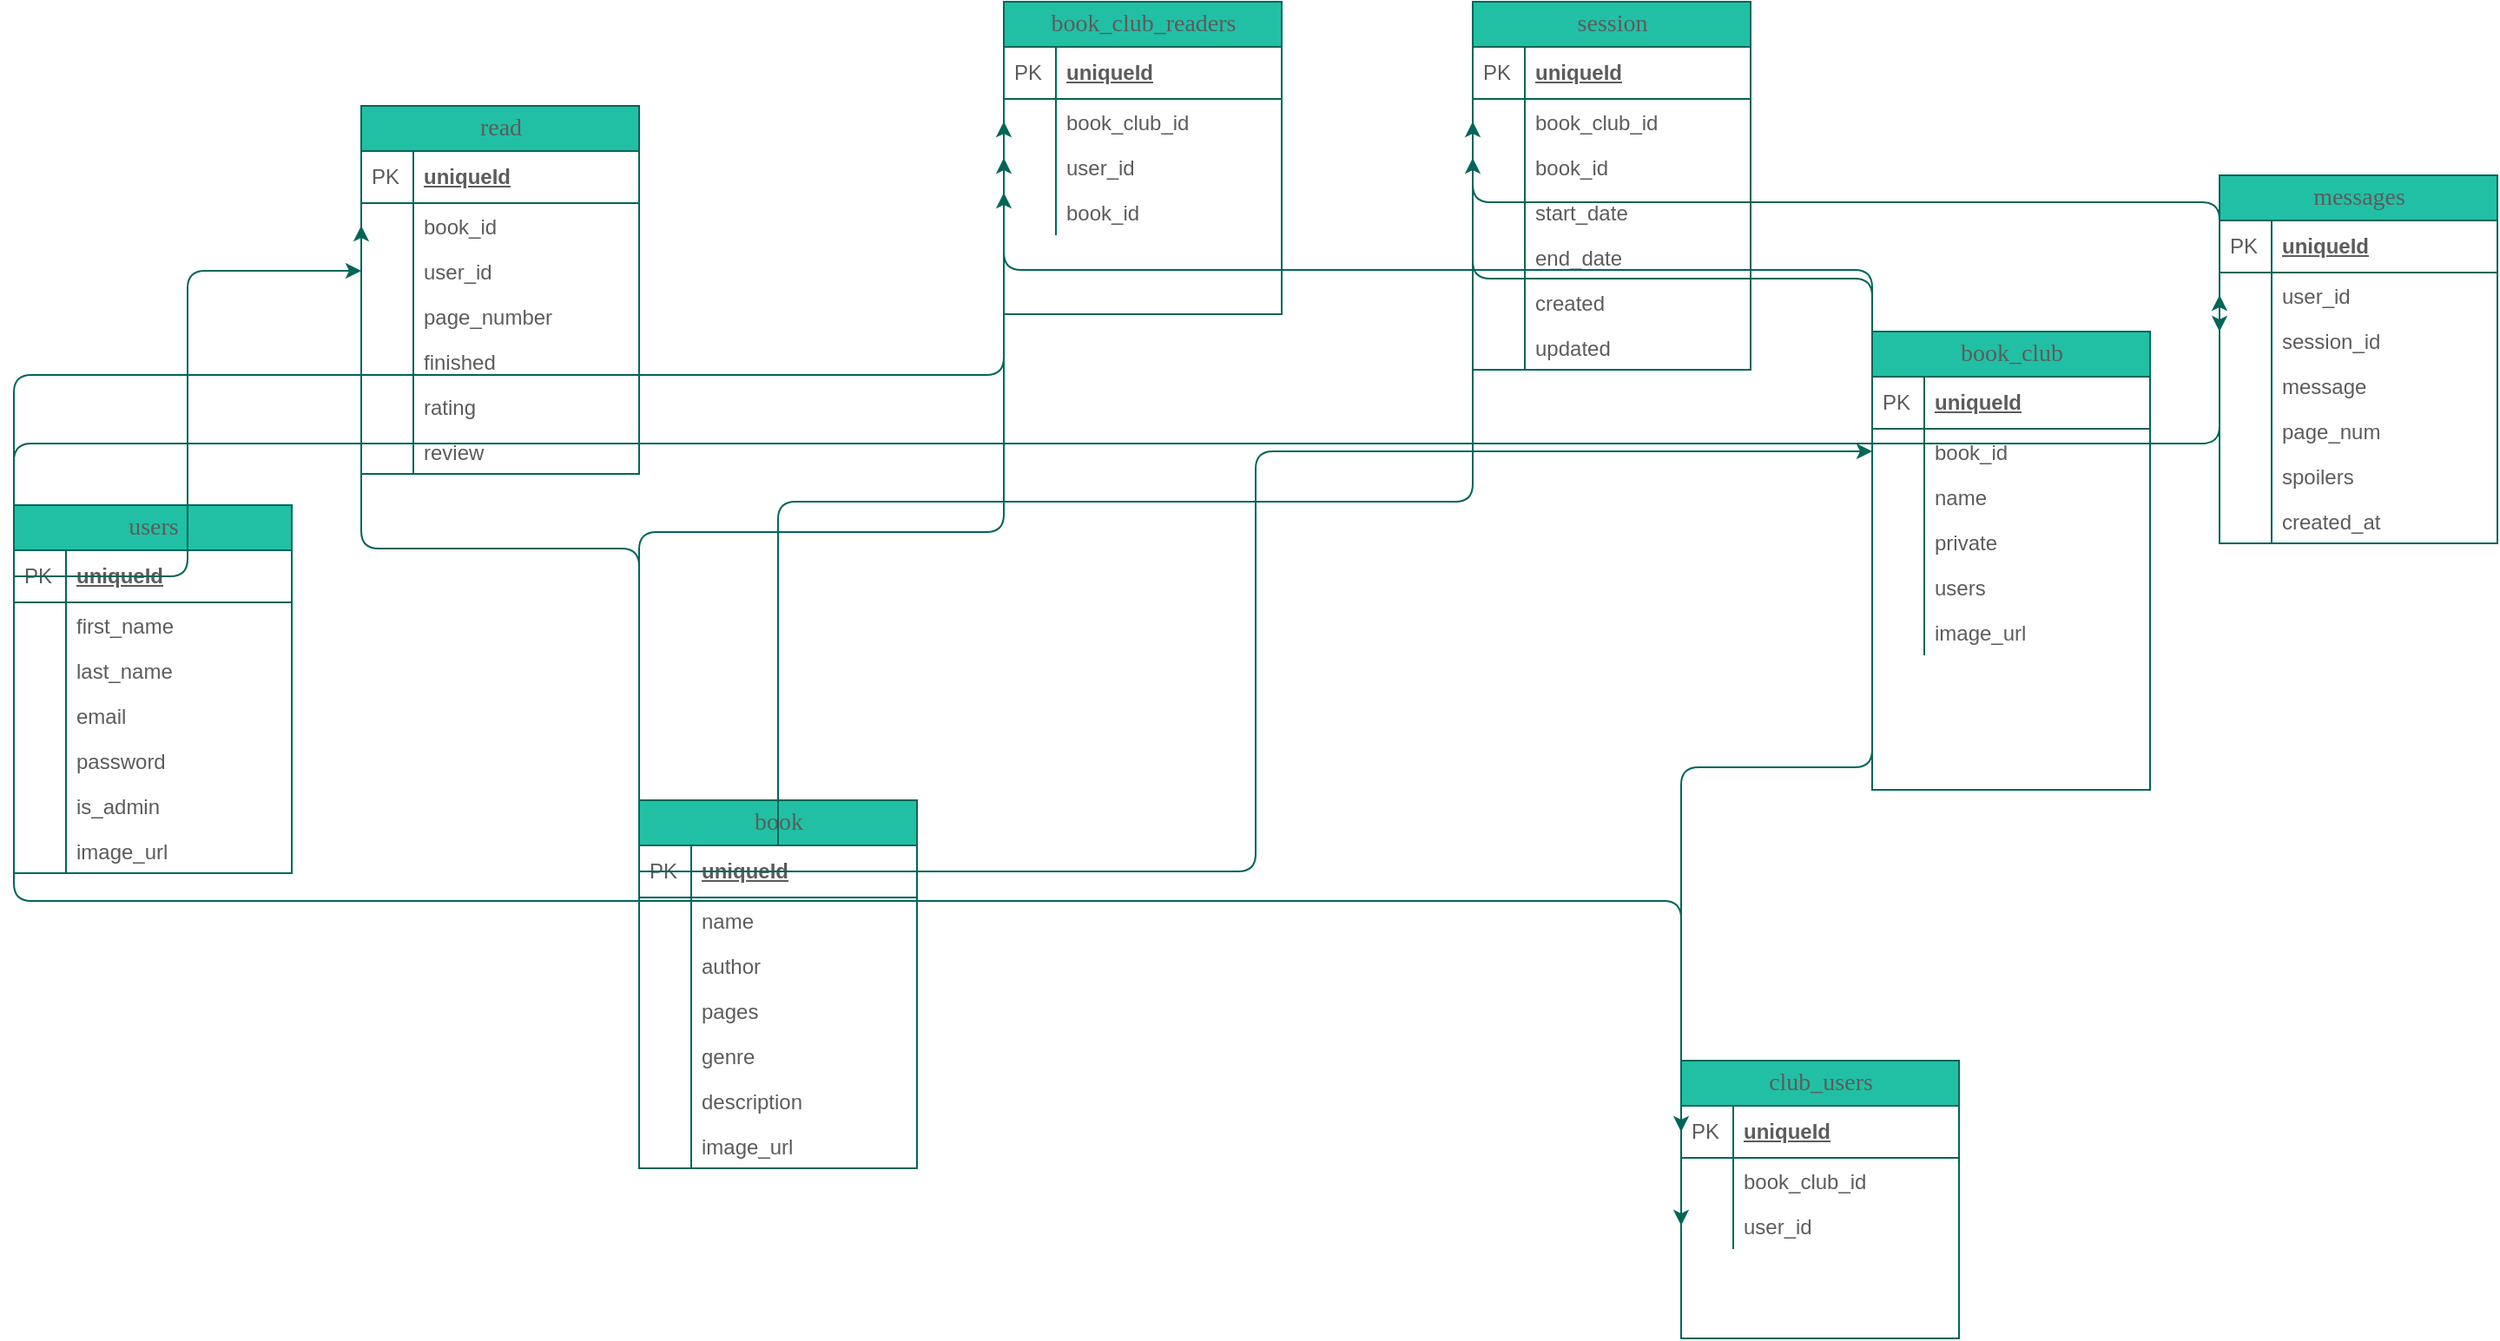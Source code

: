 <mxfile version="14.2.4" type="embed">
    <diagram name="Page-1" id="e56a1550-8fbb-45ad-956c-1786394a9013">
        <mxGraphModel dx="1148" dy="1982" grid="0" gridSize="10" guides="1" tooltips="1" connect="1" arrows="1" fold="1" page="0" pageScale="1" pageWidth="1100" pageHeight="850" math="0" shadow="0">
            <root>
                <mxCell id="0"/>
                <mxCell id="1" parent="0"/>
                <mxCell id="xDoJ1D5nfONANP4V4X9T-1" value="users" style="swimlane;html=1;fontStyle=0;childLayout=stackLayout;horizontal=1;startSize=26;fillColor=#21C0A5;horizontalStack=0;resizeParent=1;resizeLast=0;collapsible=1;marginBottom=0;swimlaneFillColor=#ffffff;align=center;rounded=0;shadow=0;comic=0;labelBackgroundColor=none;strokeWidth=1;fontFamily=Verdana;fontSize=14;strokeColor=#006658;fontColor=#5C5C5C;" parent="1" vertex="1">
                    <mxGeometry x="50" y="-550" width="160" height="212" as="geometry"/>
                </mxCell>
                <mxCell id="xDoJ1D5nfONANP4V4X9T-2" value="uniqueId" style="shape=partialRectangle;top=0;left=0;right=0;bottom=1;html=1;align=left;verticalAlign=middle;fillColor=none;spacingLeft=34;spacingRight=4;whiteSpace=wrap;overflow=hidden;rotatable=0;points=[[0,0.5],[1,0.5]];portConstraint=eastwest;dropTarget=0;fontStyle=5;strokeColor=#006658;fontColor=#5C5C5C;" parent="xDoJ1D5nfONANP4V4X9T-1" vertex="1">
                    <mxGeometry y="26" width="160" height="30" as="geometry"/>
                </mxCell>
                <mxCell id="xDoJ1D5nfONANP4V4X9T-3" value="PK" style="shape=partialRectangle;top=0;left=0;bottom=0;html=1;fillColor=none;align=left;verticalAlign=middle;spacingLeft=4;spacingRight=4;whiteSpace=wrap;overflow=hidden;rotatable=0;points=[];portConstraint=eastwest;part=1;strokeColor=#006658;fontColor=#5C5C5C;" parent="xDoJ1D5nfONANP4V4X9T-2" vertex="1" connectable="0">
                    <mxGeometry width="30" height="30" as="geometry"/>
                </mxCell>
                <mxCell id="xDoJ1D5nfONANP4V4X9T-4" value="&lt;div&gt;first_name&lt;/div&gt;&lt;div&gt;&lt;br&gt;&lt;/div&gt;" style="shape=partialRectangle;top=0;left=0;right=0;bottom=0;html=1;align=left;verticalAlign=top;fillColor=none;spacingLeft=34;spacingRight=4;whiteSpace=wrap;overflow=hidden;rotatable=0;points=[[0,0.5],[1,0.5]];portConstraint=eastwest;dropTarget=0;strokeColor=#006658;fontColor=#5C5C5C;" parent="xDoJ1D5nfONANP4V4X9T-1" vertex="1">
                    <mxGeometry y="56" width="160" height="26" as="geometry"/>
                </mxCell>
                <mxCell id="xDoJ1D5nfONANP4V4X9T-5" value="" style="shape=partialRectangle;top=0;left=0;bottom=0;html=1;fillColor=none;align=left;verticalAlign=top;spacingLeft=4;spacingRight=4;whiteSpace=wrap;overflow=hidden;rotatable=0;points=[];portConstraint=eastwest;part=1;strokeColor=#006658;fontColor=#5C5C5C;" parent="xDoJ1D5nfONANP4V4X9T-4" vertex="1" connectable="0">
                    <mxGeometry width="30" height="26" as="geometry"/>
                </mxCell>
                <mxCell id="xDoJ1D5nfONANP4V4X9T-6" value="&lt;div&gt;last_name&lt;/div&gt;" style="shape=partialRectangle;top=0;left=0;right=0;bottom=0;html=1;align=left;verticalAlign=top;fillColor=none;spacingLeft=34;spacingRight=4;whiteSpace=wrap;overflow=hidden;rotatable=0;points=[[0,0.5],[1,0.5]];portConstraint=eastwest;dropTarget=0;strokeColor=#006658;fontColor=#5C5C5C;" parent="xDoJ1D5nfONANP4V4X9T-1" vertex="1">
                    <mxGeometry y="82" width="160" height="26" as="geometry"/>
                </mxCell>
                <mxCell id="xDoJ1D5nfONANP4V4X9T-7" value="" style="shape=partialRectangle;top=0;left=0;bottom=0;html=1;fillColor=none;align=left;verticalAlign=top;spacingLeft=4;spacingRight=4;whiteSpace=wrap;overflow=hidden;rotatable=0;points=[];portConstraint=eastwest;part=1;strokeColor=#006658;fontColor=#5C5C5C;" parent="xDoJ1D5nfONANP4V4X9T-6" vertex="1" connectable="0">
                    <mxGeometry width="30" height="26" as="geometry"/>
                </mxCell>
                <mxCell id="xDoJ1D5nfONANP4V4X9T-12" value="email" style="shape=partialRectangle;top=0;left=0;right=0;bottom=0;html=1;align=left;verticalAlign=top;fillColor=none;spacingLeft=34;spacingRight=4;whiteSpace=wrap;overflow=hidden;rotatable=0;points=[[0,0.5],[1,0.5]];portConstraint=eastwest;dropTarget=0;strokeColor=#006658;fontColor=#5C5C5C;" parent="xDoJ1D5nfONANP4V4X9T-1" vertex="1">
                    <mxGeometry y="108" width="160" height="26" as="geometry"/>
                </mxCell>
                <mxCell id="xDoJ1D5nfONANP4V4X9T-13" value="" style="shape=partialRectangle;top=0;left=0;bottom=0;html=1;fillColor=none;align=left;verticalAlign=top;spacingLeft=4;spacingRight=4;whiteSpace=wrap;overflow=hidden;rotatable=0;points=[];portConstraint=eastwest;part=1;strokeColor=#006658;fontColor=#5C5C5C;" parent="xDoJ1D5nfONANP4V4X9T-12" vertex="1" connectable="0">
                    <mxGeometry width="30" height="26" as="geometry"/>
                </mxCell>
                <mxCell id="xDoJ1D5nfONANP4V4X9T-8" value="password" style="shape=partialRectangle;top=0;left=0;right=0;bottom=0;html=1;align=left;verticalAlign=top;fillColor=none;spacingLeft=34;spacingRight=4;whiteSpace=wrap;overflow=hidden;rotatable=0;points=[[0,0.5],[1,0.5]];portConstraint=eastwest;dropTarget=0;strokeColor=#006658;fontColor=#5C5C5C;" parent="xDoJ1D5nfONANP4V4X9T-1" vertex="1">
                    <mxGeometry y="134" width="160" height="26" as="geometry"/>
                </mxCell>
                <mxCell id="xDoJ1D5nfONANP4V4X9T-9" value="" style="shape=partialRectangle;top=0;left=0;bottom=0;html=1;fillColor=none;align=left;verticalAlign=top;spacingLeft=4;spacingRight=4;whiteSpace=wrap;overflow=hidden;rotatable=0;points=[];portConstraint=eastwest;part=1;strokeColor=#006658;fontColor=#5C5C5C;" parent="xDoJ1D5nfONANP4V4X9T-8" vertex="1" connectable="0">
                    <mxGeometry width="30" height="26" as="geometry"/>
                </mxCell>
                <mxCell id="W7rgoxHHHJuveklzbQjT-36" value="&lt;div&gt;is_admin&lt;/div&gt;" style="shape=partialRectangle;top=0;left=0;right=0;bottom=0;html=1;align=left;verticalAlign=top;fillColor=none;spacingLeft=34;spacingRight=4;whiteSpace=wrap;overflow=hidden;rotatable=0;points=[[0,0.5],[1,0.5]];portConstraint=eastwest;dropTarget=0;strokeColor=#006658;fontColor=#5C5C5C;" parent="xDoJ1D5nfONANP4V4X9T-1" vertex="1">
                    <mxGeometry y="160" width="160" height="26" as="geometry"/>
                </mxCell>
                <mxCell id="W7rgoxHHHJuveklzbQjT-37" value="" style="shape=partialRectangle;top=0;left=0;bottom=0;html=1;fillColor=none;align=left;verticalAlign=top;spacingLeft=4;spacingRight=4;whiteSpace=wrap;overflow=hidden;rotatable=0;points=[];portConstraint=eastwest;part=1;strokeColor=#006658;fontColor=#5C5C5C;" parent="W7rgoxHHHJuveklzbQjT-36" connectable="0" vertex="1">
                    <mxGeometry width="30" height="26" as="geometry"/>
                </mxCell>
                <mxCell id="4sJH0-fEYmUfjwTLmknK-36" value="image_url" style="shape=partialRectangle;top=0;left=0;right=0;bottom=0;html=1;align=left;verticalAlign=top;fillColor=none;spacingLeft=34;spacingRight=4;whiteSpace=wrap;overflow=hidden;rotatable=0;points=[[0,0.5],[1,0.5]];portConstraint=eastwest;dropTarget=0;strokeColor=#006658;fontColor=#5C5C5C;" parent="xDoJ1D5nfONANP4V4X9T-1" vertex="1">
                    <mxGeometry y="186" width="160" height="26" as="geometry"/>
                </mxCell>
                <mxCell id="4sJH0-fEYmUfjwTLmknK-37" value="" style="shape=partialRectangle;top=0;left=0;bottom=0;html=1;fillColor=none;align=left;verticalAlign=top;spacingLeft=4;spacingRight=4;whiteSpace=wrap;overflow=hidden;rotatable=0;points=[];portConstraint=eastwest;part=1;strokeColor=#006658;fontColor=#5C5C5C;" parent="4sJH0-fEYmUfjwTLmknK-36" connectable="0" vertex="1">
                    <mxGeometry width="30" height="26" as="geometry"/>
                </mxCell>
                <mxCell id="v3wnso0GARJWc8t1n70T-2" value="book" style="swimlane;html=1;fontStyle=0;childLayout=stackLayout;horizontal=1;startSize=26;fillColor=#21C0A5;horizontalStack=0;resizeParent=1;resizeLast=0;collapsible=1;marginBottom=0;swimlaneFillColor=#ffffff;align=center;rounded=0;shadow=0;comic=0;labelBackgroundColor=none;strokeWidth=1;fontFamily=Verdana;fontSize=14;strokeColor=#006658;fontColor=#5C5C5C;" parent="1" vertex="1">
                    <mxGeometry x="410" y="-380" width="160" height="212" as="geometry"/>
                </mxCell>
                <mxCell id="v3wnso0GARJWc8t1n70T-3" value="uniqueId" style="shape=partialRectangle;top=0;left=0;right=0;bottom=1;html=1;align=left;verticalAlign=middle;fillColor=none;spacingLeft=34;spacingRight=4;whiteSpace=wrap;overflow=hidden;rotatable=0;points=[[0,0.5],[1,0.5]];portConstraint=eastwest;dropTarget=0;fontStyle=5;strokeColor=#006658;fontColor=#5C5C5C;" parent="v3wnso0GARJWc8t1n70T-2" vertex="1">
                    <mxGeometry y="26" width="160" height="30" as="geometry"/>
                </mxCell>
                <mxCell id="v3wnso0GARJWc8t1n70T-4" value="PK" style="shape=partialRectangle;top=0;left=0;bottom=0;html=1;fillColor=none;align=left;verticalAlign=middle;spacingLeft=4;spacingRight=4;whiteSpace=wrap;overflow=hidden;rotatable=0;points=[];portConstraint=eastwest;part=1;strokeColor=#006658;fontColor=#5C5C5C;" parent="v3wnso0GARJWc8t1n70T-3" vertex="1" connectable="0">
                    <mxGeometry width="30" height="30" as="geometry"/>
                </mxCell>
                <mxCell id="v3wnso0GARJWc8t1n70T-5" value="name" style="shape=partialRectangle;top=0;left=0;right=0;bottom=0;html=1;align=left;verticalAlign=top;fillColor=none;spacingLeft=34;spacingRight=4;whiteSpace=wrap;overflow=hidden;rotatable=0;points=[[0,0.5],[1,0.5]];portConstraint=eastwest;dropTarget=0;strokeColor=#006658;fontColor=#5C5C5C;" parent="v3wnso0GARJWc8t1n70T-2" vertex="1">
                    <mxGeometry y="56" width="160" height="26" as="geometry"/>
                </mxCell>
                <mxCell id="v3wnso0GARJWc8t1n70T-6" value="" style="shape=partialRectangle;top=0;left=0;bottom=0;html=1;fillColor=none;align=left;verticalAlign=top;spacingLeft=4;spacingRight=4;whiteSpace=wrap;overflow=hidden;rotatable=0;points=[];portConstraint=eastwest;part=1;strokeColor=#006658;fontColor=#5C5C5C;" parent="v3wnso0GARJWc8t1n70T-5" vertex="1" connectable="0">
                    <mxGeometry width="30" height="26" as="geometry"/>
                </mxCell>
                <mxCell id="v3wnso0GARJWc8t1n70T-7" value="author" style="shape=partialRectangle;top=0;left=0;right=0;bottom=0;html=1;align=left;verticalAlign=top;fillColor=none;spacingLeft=34;spacingRight=4;whiteSpace=wrap;overflow=hidden;rotatable=0;points=[[0,0.5],[1,0.5]];portConstraint=eastwest;dropTarget=0;strokeColor=#006658;fontColor=#5C5C5C;" parent="v3wnso0GARJWc8t1n70T-2" vertex="1">
                    <mxGeometry y="82" width="160" height="26" as="geometry"/>
                </mxCell>
                <mxCell id="v3wnso0GARJWc8t1n70T-8" value="" style="shape=partialRectangle;top=0;left=0;bottom=0;html=1;fillColor=none;align=left;verticalAlign=top;spacingLeft=4;spacingRight=4;whiteSpace=wrap;overflow=hidden;rotatable=0;points=[];portConstraint=eastwest;part=1;strokeColor=#006658;fontColor=#5C5C5C;" parent="v3wnso0GARJWc8t1n70T-7" vertex="1" connectable="0">
                    <mxGeometry width="30" height="26" as="geometry"/>
                </mxCell>
                <mxCell id="v3wnso0GARJWc8t1n70T-9" value="pages" style="shape=partialRectangle;top=0;left=0;right=0;bottom=0;html=1;align=left;verticalAlign=top;fillColor=none;spacingLeft=34;spacingRight=4;whiteSpace=wrap;overflow=hidden;rotatable=0;points=[[0,0.5],[1,0.5]];portConstraint=eastwest;dropTarget=0;strokeColor=#006658;fontColor=#5C5C5C;" parent="v3wnso0GARJWc8t1n70T-2" vertex="1">
                    <mxGeometry y="108" width="160" height="26" as="geometry"/>
                </mxCell>
                <mxCell id="v3wnso0GARJWc8t1n70T-10" value="" style="shape=partialRectangle;top=0;left=0;bottom=0;html=1;fillColor=none;align=left;verticalAlign=top;spacingLeft=4;spacingRight=4;whiteSpace=wrap;overflow=hidden;rotatable=0;points=[];portConstraint=eastwest;part=1;strokeColor=#006658;fontColor=#5C5C5C;" parent="v3wnso0GARJWc8t1n70T-9" vertex="1" connectable="0">
                    <mxGeometry width="30" height="26" as="geometry"/>
                </mxCell>
                <mxCell id="v3wnso0GARJWc8t1n70T-11" value="genre" style="shape=partialRectangle;top=0;left=0;right=0;bottom=0;html=1;align=left;verticalAlign=top;fillColor=none;spacingLeft=34;spacingRight=4;whiteSpace=wrap;overflow=hidden;rotatable=0;points=[[0,0.5],[1,0.5]];portConstraint=eastwest;dropTarget=0;strokeColor=#006658;fontColor=#5C5C5C;" parent="v3wnso0GARJWc8t1n70T-2" vertex="1">
                    <mxGeometry y="134" width="160" height="26" as="geometry"/>
                </mxCell>
                <mxCell id="v3wnso0GARJWc8t1n70T-12" value="" style="shape=partialRectangle;top=0;left=0;bottom=0;html=1;fillColor=none;align=left;verticalAlign=top;spacingLeft=4;spacingRight=4;whiteSpace=wrap;overflow=hidden;rotatable=0;points=[];portConstraint=eastwest;part=1;strokeColor=#006658;fontColor=#5C5C5C;" parent="v3wnso0GARJWc8t1n70T-11" vertex="1" connectable="0">
                    <mxGeometry width="30" height="26" as="geometry"/>
                </mxCell>
                <mxCell id="qH7fTuSjP4ot6QzczBTP-19" value="description" style="shape=partialRectangle;top=0;left=0;right=0;bottom=0;html=1;align=left;verticalAlign=top;fillColor=none;spacingLeft=34;spacingRight=4;whiteSpace=wrap;overflow=hidden;rotatable=0;points=[[0,0.5],[1,0.5]];portConstraint=eastwest;dropTarget=0;strokeColor=#006658;fontColor=#5C5C5C;" parent="v3wnso0GARJWc8t1n70T-2" vertex="1">
                    <mxGeometry y="160" width="160" height="26" as="geometry"/>
                </mxCell>
                <mxCell id="qH7fTuSjP4ot6QzczBTP-20" value="" style="shape=partialRectangle;top=0;left=0;bottom=0;html=1;fillColor=none;align=left;verticalAlign=top;spacingLeft=4;spacingRight=4;whiteSpace=wrap;overflow=hidden;rotatable=0;points=[];portConstraint=eastwest;part=1;strokeColor=#006658;fontColor=#5C5C5C;" parent="qH7fTuSjP4ot6QzczBTP-19" vertex="1" connectable="0">
                    <mxGeometry width="30" height="26" as="geometry"/>
                </mxCell>
                <mxCell id="4sJH0-fEYmUfjwTLmknK-32" value="image_url" style="shape=partialRectangle;top=0;left=0;right=0;bottom=0;html=1;align=left;verticalAlign=top;fillColor=none;spacingLeft=34;spacingRight=4;whiteSpace=wrap;overflow=hidden;rotatable=0;points=[[0,0.5],[1,0.5]];portConstraint=eastwest;dropTarget=0;strokeColor=#006658;fontColor=#5C5C5C;" parent="v3wnso0GARJWc8t1n70T-2" vertex="1">
                    <mxGeometry y="186" width="160" height="26" as="geometry"/>
                </mxCell>
                <mxCell id="4sJH0-fEYmUfjwTLmknK-33" value="" style="shape=partialRectangle;top=0;left=0;bottom=0;html=1;fillColor=none;align=left;verticalAlign=top;spacingLeft=4;spacingRight=4;whiteSpace=wrap;overflow=hidden;rotatable=0;points=[];portConstraint=eastwest;part=1;strokeColor=#006658;fontColor=#5C5C5C;" parent="4sJH0-fEYmUfjwTLmknK-32" vertex="1" connectable="0">
                    <mxGeometry width="30" height="26" as="geometry"/>
                </mxCell>
                <mxCell id="v3wnso0GARJWc8t1n70T-15" value="book_club" style="swimlane;html=1;fontStyle=0;childLayout=stackLayout;horizontal=1;startSize=26;fillColor=#21C0A5;horizontalStack=0;resizeParent=1;resizeLast=0;collapsible=1;marginBottom=0;swimlaneFillColor=#ffffff;align=center;rounded=0;shadow=0;comic=0;labelBackgroundColor=none;strokeWidth=1;fontFamily=Verdana;fontSize=14;strokeColor=#006658;fontColor=#5C5C5C;" parent="1" vertex="1">
                    <mxGeometry x="1120" y="-650" width="160" height="264" as="geometry"/>
                </mxCell>
                <mxCell id="v3wnso0GARJWc8t1n70T-16" value="uniqueId" style="shape=partialRectangle;top=0;left=0;right=0;bottom=1;html=1;align=left;verticalAlign=middle;fillColor=none;spacingLeft=34;spacingRight=4;whiteSpace=wrap;overflow=hidden;rotatable=0;points=[[0,0.5],[1,0.5]];portConstraint=eastwest;dropTarget=0;fontStyle=5;strokeColor=#006658;fontColor=#5C5C5C;" parent="v3wnso0GARJWc8t1n70T-15" vertex="1">
                    <mxGeometry y="26" width="160" height="30" as="geometry"/>
                </mxCell>
                <mxCell id="v3wnso0GARJWc8t1n70T-17" value="PK" style="shape=partialRectangle;top=0;left=0;bottom=0;html=1;fillColor=none;align=left;verticalAlign=middle;spacingLeft=4;spacingRight=4;whiteSpace=wrap;overflow=hidden;rotatable=0;points=[];portConstraint=eastwest;part=1;strokeColor=#006658;fontColor=#5C5C5C;" parent="v3wnso0GARJWc8t1n70T-16" vertex="1" connectable="0">
                    <mxGeometry width="30" height="30" as="geometry"/>
                </mxCell>
                <mxCell id="v3wnso0GARJWc8t1n70T-18" value="book_id" style="shape=partialRectangle;top=0;left=0;right=0;bottom=0;html=1;align=left;verticalAlign=top;fillColor=none;spacingLeft=34;spacingRight=4;whiteSpace=wrap;overflow=hidden;rotatable=0;points=[[0,0.5],[1,0.5]];portConstraint=eastwest;dropTarget=0;strokeColor=#006658;fontColor=#5C5C5C;" parent="v3wnso0GARJWc8t1n70T-15" vertex="1">
                    <mxGeometry y="56" width="160" height="26" as="geometry"/>
                </mxCell>
                <mxCell id="v3wnso0GARJWc8t1n70T-19" value="" style="shape=partialRectangle;top=0;left=0;bottom=0;html=1;fillColor=none;align=left;verticalAlign=top;spacingLeft=4;spacingRight=4;whiteSpace=wrap;overflow=hidden;rotatable=0;points=[];portConstraint=eastwest;part=1;strokeColor=#006658;fontColor=#5C5C5C;" parent="v3wnso0GARJWc8t1n70T-18" vertex="1" connectable="0">
                    <mxGeometry width="30" height="26" as="geometry"/>
                </mxCell>
                <mxCell id="v3wnso0GARJWc8t1n70T-20" value="&lt;div&gt;name&lt;/div&gt;" style="shape=partialRectangle;top=0;left=0;right=0;bottom=0;html=1;align=left;verticalAlign=top;fillColor=none;spacingLeft=34;spacingRight=4;whiteSpace=wrap;overflow=hidden;rotatable=0;points=[[0,0.5],[1,0.5]];portConstraint=eastwest;dropTarget=0;strokeColor=#006658;fontColor=#5C5C5C;" parent="v3wnso0GARJWc8t1n70T-15" vertex="1">
                    <mxGeometry y="82" width="160" height="26" as="geometry"/>
                </mxCell>
                <mxCell id="v3wnso0GARJWc8t1n70T-21" value="" style="shape=partialRectangle;top=0;left=0;bottom=0;html=1;fillColor=none;align=left;verticalAlign=top;spacingLeft=4;spacingRight=4;whiteSpace=wrap;overflow=hidden;rotatable=0;points=[];portConstraint=eastwest;part=1;strokeColor=#006658;fontColor=#5C5C5C;" parent="v3wnso0GARJWc8t1n70T-20" vertex="1" connectable="0">
                    <mxGeometry width="30" height="26" as="geometry"/>
                </mxCell>
                <mxCell id="qH7fTuSjP4ot6QzczBTP-1" value="private" style="shape=partialRectangle;top=0;left=0;right=0;bottom=0;html=1;align=left;verticalAlign=top;fillColor=none;spacingLeft=34;spacingRight=4;whiteSpace=wrap;overflow=hidden;rotatable=0;points=[[0,0.5],[1,0.5]];portConstraint=eastwest;dropTarget=0;strokeColor=#006658;fontColor=#5C5C5C;" parent="v3wnso0GARJWc8t1n70T-15" vertex="1">
                    <mxGeometry y="108" width="160" height="26" as="geometry"/>
                </mxCell>
                <mxCell id="qH7fTuSjP4ot6QzczBTP-2" value="" style="shape=partialRectangle;top=0;left=0;bottom=0;html=1;fillColor=none;align=left;verticalAlign=top;spacingLeft=4;spacingRight=4;whiteSpace=wrap;overflow=hidden;rotatable=0;points=[];portConstraint=eastwest;part=1;strokeColor=#006658;fontColor=#5C5C5C;" parent="qH7fTuSjP4ot6QzczBTP-1" vertex="1" connectable="0">
                    <mxGeometry width="30" height="26" as="geometry"/>
                </mxCell>
                <mxCell id="qH7fTuSjP4ot6QzczBTP-3" value="users" style="shape=partialRectangle;top=0;left=0;right=0;bottom=0;html=1;align=left;verticalAlign=top;fillColor=none;spacingLeft=34;spacingRight=4;whiteSpace=wrap;overflow=hidden;rotatable=0;points=[[0,0.5],[1,0.5]];portConstraint=eastwest;dropTarget=0;strokeColor=#006658;fontColor=#5C5C5C;" parent="v3wnso0GARJWc8t1n70T-15" vertex="1">
                    <mxGeometry y="134" width="160" height="26" as="geometry"/>
                </mxCell>
                <mxCell id="qH7fTuSjP4ot6QzczBTP-4" value="" style="shape=partialRectangle;top=0;left=0;bottom=0;html=1;fillColor=none;align=left;verticalAlign=top;spacingLeft=4;spacingRight=4;whiteSpace=wrap;overflow=hidden;rotatable=0;points=[];portConstraint=eastwest;part=1;strokeColor=#006658;fontColor=#5C5C5C;" parent="qH7fTuSjP4ot6QzczBTP-3" vertex="1" connectable="0">
                    <mxGeometry width="30" height="26" as="geometry"/>
                </mxCell>
                <mxCell id="4sJH0-fEYmUfjwTLmknK-34" value="image_url" style="shape=partialRectangle;top=0;left=0;right=0;bottom=0;html=1;align=left;verticalAlign=top;fillColor=none;spacingLeft=34;spacingRight=4;whiteSpace=wrap;overflow=hidden;rotatable=0;points=[[0,0.5],[1,0.5]];portConstraint=eastwest;dropTarget=0;strokeColor=#006658;fontColor=#5C5C5C;" parent="v3wnso0GARJWc8t1n70T-15" vertex="1">
                    <mxGeometry y="160" width="160" height="26" as="geometry"/>
                </mxCell>
                <mxCell id="4sJH0-fEYmUfjwTLmknK-35" value="" style="shape=partialRectangle;top=0;left=0;bottom=0;html=1;fillColor=none;align=left;verticalAlign=top;spacingLeft=4;spacingRight=4;whiteSpace=wrap;overflow=hidden;rotatable=0;points=[];portConstraint=eastwest;part=1;strokeColor=#006658;fontColor=#5C5C5C;" parent="4sJH0-fEYmUfjwTLmknK-34" vertex="1" connectable="0">
                    <mxGeometry width="30" height="26" as="geometry"/>
                </mxCell>
                <mxCell id="v3wnso0GARJWc8t1n70T-30" value="" style="edgeStyle=elbowEdgeStyle;elbow=horizontal;endArrow=classic;html=1;exitX=0;exitY=0.5;exitDx=0;exitDy=0;entryX=0;entryY=0.5;entryDx=0;entryDy=0;strokeColor=#006658;fontColor=#5C5C5C;" parent="1" source="v3wnso0GARJWc8t1n70T-3" target="v3wnso0GARJWc8t1n70T-18" edge="1">
                    <mxGeometry width="50" height="50" relative="1" as="geometry">
                        <mxPoint x="500" y="-170" as="sourcePoint"/>
                        <mxPoint x="550" y="-220" as="targetPoint"/>
                    </mxGeometry>
                </mxCell>
                <mxCell id="v3wnso0GARJWc8t1n70T-33" value="read" style="swimlane;html=1;fontStyle=0;childLayout=stackLayout;horizontal=1;startSize=26;fillColor=#21C0A5;horizontalStack=0;resizeParent=1;resizeLast=0;collapsible=1;marginBottom=0;swimlaneFillColor=#ffffff;align=center;rounded=0;shadow=0;comic=0;labelBackgroundColor=none;strokeWidth=1;fontFamily=Verdana;fontSize=14;strokeColor=#006658;fontColor=#5C5C5C;" parent="1" vertex="1">
                    <mxGeometry x="250" y="-780" width="160" height="212" as="geometry"/>
                </mxCell>
                <mxCell id="v3wnso0GARJWc8t1n70T-34" value="uniqueId" style="shape=partialRectangle;top=0;left=0;right=0;bottom=1;html=1;align=left;verticalAlign=middle;fillColor=none;spacingLeft=34;spacingRight=4;whiteSpace=wrap;overflow=hidden;rotatable=0;points=[[0,0.5],[1,0.5]];portConstraint=eastwest;dropTarget=0;fontStyle=5;strokeColor=#006658;fontColor=#5C5C5C;" parent="v3wnso0GARJWc8t1n70T-33" vertex="1">
                    <mxGeometry y="26" width="160" height="30" as="geometry"/>
                </mxCell>
                <mxCell id="v3wnso0GARJWc8t1n70T-35" value="PK" style="shape=partialRectangle;top=0;left=0;bottom=0;html=1;fillColor=none;align=left;verticalAlign=middle;spacingLeft=4;spacingRight=4;whiteSpace=wrap;overflow=hidden;rotatable=0;points=[];portConstraint=eastwest;part=1;strokeColor=#006658;fontColor=#5C5C5C;" parent="v3wnso0GARJWc8t1n70T-34" vertex="1" connectable="0">
                    <mxGeometry width="30" height="30" as="geometry"/>
                </mxCell>
                <mxCell id="v3wnso0GARJWc8t1n70T-36" value="book_id" style="shape=partialRectangle;top=0;left=0;right=0;bottom=0;html=1;align=left;verticalAlign=top;fillColor=none;spacingLeft=34;spacingRight=4;whiteSpace=wrap;overflow=hidden;rotatable=0;points=[[0,0.5],[1,0.5]];portConstraint=eastwest;dropTarget=0;strokeColor=#006658;fontColor=#5C5C5C;" parent="v3wnso0GARJWc8t1n70T-33" vertex="1">
                    <mxGeometry y="56" width="160" height="26" as="geometry"/>
                </mxCell>
                <mxCell id="v3wnso0GARJWc8t1n70T-37" value="" style="shape=partialRectangle;top=0;left=0;bottom=0;html=1;fillColor=none;align=left;verticalAlign=top;spacingLeft=4;spacingRight=4;whiteSpace=wrap;overflow=hidden;rotatable=0;points=[];portConstraint=eastwest;part=1;strokeColor=#006658;fontColor=#5C5C5C;" parent="v3wnso0GARJWc8t1n70T-36" vertex="1" connectable="0">
                    <mxGeometry width="30" height="26" as="geometry"/>
                </mxCell>
                <mxCell id="v3wnso0GARJWc8t1n70T-38" value="user_id" style="shape=partialRectangle;top=0;left=0;right=0;bottom=0;html=1;align=left;verticalAlign=top;fillColor=none;spacingLeft=34;spacingRight=4;whiteSpace=wrap;overflow=hidden;rotatable=0;points=[[0,0.5],[1,0.5]];portConstraint=eastwest;dropTarget=0;strokeColor=#006658;fontColor=#5C5C5C;" parent="v3wnso0GARJWc8t1n70T-33" vertex="1">
                    <mxGeometry y="82" width="160" height="26" as="geometry"/>
                </mxCell>
                <mxCell id="v3wnso0GARJWc8t1n70T-39" value="" style="shape=partialRectangle;top=0;left=0;bottom=0;html=1;fillColor=none;align=left;verticalAlign=top;spacingLeft=4;spacingRight=4;whiteSpace=wrap;overflow=hidden;rotatable=0;points=[];portConstraint=eastwest;part=1;strokeColor=#006658;fontColor=#5C5C5C;" parent="v3wnso0GARJWc8t1n70T-38" vertex="1" connectable="0">
                    <mxGeometry width="30" height="26" as="geometry"/>
                </mxCell>
                <mxCell id="v3wnso0GARJWc8t1n70T-45" value="page_number" style="shape=partialRectangle;top=0;left=0;right=0;bottom=0;html=1;align=left;verticalAlign=top;fillColor=none;spacingLeft=34;spacingRight=4;whiteSpace=wrap;overflow=hidden;rotatable=0;points=[[0,0.5],[1,0.5]];portConstraint=eastwest;dropTarget=0;strokeColor=#006658;fontColor=#5C5C5C;" parent="v3wnso0GARJWc8t1n70T-33" vertex="1">
                    <mxGeometry y="108" width="160" height="26" as="geometry"/>
                </mxCell>
                <mxCell id="v3wnso0GARJWc8t1n70T-46" value="" style="shape=partialRectangle;top=0;left=0;bottom=0;html=1;fillColor=none;align=left;verticalAlign=top;spacingLeft=4;spacingRight=4;whiteSpace=wrap;overflow=hidden;rotatable=0;points=[];portConstraint=eastwest;part=1;strokeColor=#006658;fontColor=#5C5C5C;" parent="v3wnso0GARJWc8t1n70T-45" vertex="1" connectable="0">
                    <mxGeometry width="30" height="26" as="geometry"/>
                </mxCell>
                <mxCell id="dh00E2v-mpXnNx_ts85i-1" value="finished" style="shape=partialRectangle;top=0;left=0;right=0;bottom=0;html=1;align=left;verticalAlign=top;fillColor=none;spacingLeft=34;spacingRight=4;whiteSpace=wrap;overflow=hidden;rotatable=0;points=[[0,0.5],[1,0.5]];portConstraint=eastwest;dropTarget=0;strokeColor=#006658;fontColor=#5C5C5C;" parent="v3wnso0GARJWc8t1n70T-33" vertex="1">
                    <mxGeometry y="134" width="160" height="26" as="geometry"/>
                </mxCell>
                <mxCell id="dh00E2v-mpXnNx_ts85i-2" value="" style="shape=partialRectangle;top=0;left=0;bottom=0;html=1;fillColor=none;align=left;verticalAlign=top;spacingLeft=4;spacingRight=4;whiteSpace=wrap;overflow=hidden;rotatable=0;points=[];portConstraint=eastwest;part=1;strokeColor=#006658;fontColor=#5C5C5C;" parent="dh00E2v-mpXnNx_ts85i-1" vertex="1" connectable="0">
                    <mxGeometry width="30" height="26" as="geometry"/>
                </mxCell>
                <mxCell id="qH7fTuSjP4ot6QzczBTP-21" value="rating" style="shape=partialRectangle;top=0;left=0;right=0;bottom=0;html=1;align=left;verticalAlign=top;fillColor=none;spacingLeft=34;spacingRight=4;whiteSpace=wrap;overflow=hidden;rotatable=0;points=[[0,0.5],[1,0.5]];portConstraint=eastwest;dropTarget=0;strokeColor=#006658;fontColor=#5C5C5C;" parent="v3wnso0GARJWc8t1n70T-33" vertex="1">
                    <mxGeometry y="160" width="160" height="26" as="geometry"/>
                </mxCell>
                <mxCell id="qH7fTuSjP4ot6QzczBTP-22" value="" style="shape=partialRectangle;top=0;left=0;bottom=0;html=1;fillColor=none;align=left;verticalAlign=top;spacingLeft=4;spacingRight=4;whiteSpace=wrap;overflow=hidden;rotatable=0;points=[];portConstraint=eastwest;part=1;strokeColor=#006658;fontColor=#5C5C5C;" parent="qH7fTuSjP4ot6QzczBTP-21" vertex="1" connectable="0">
                    <mxGeometry width="30" height="26" as="geometry"/>
                </mxCell>
                <mxCell id="4sJH0-fEYmUfjwTLmknK-1" value="review" style="shape=partialRectangle;top=0;left=0;right=0;bottom=0;html=1;align=left;verticalAlign=top;fillColor=none;spacingLeft=34;spacingRight=4;whiteSpace=wrap;overflow=hidden;rotatable=0;points=[[0,0.5],[1,0.5]];portConstraint=eastwest;dropTarget=0;strokeColor=#006658;fontColor=#5C5C5C;" parent="v3wnso0GARJWc8t1n70T-33" vertex="1">
                    <mxGeometry y="186" width="160" height="26" as="geometry"/>
                </mxCell>
                <mxCell id="4sJH0-fEYmUfjwTLmknK-2" value="" style="shape=partialRectangle;top=0;left=0;bottom=0;html=1;fillColor=none;align=left;verticalAlign=top;spacingLeft=4;spacingRight=4;whiteSpace=wrap;overflow=hidden;rotatable=0;points=[];portConstraint=eastwest;part=1;strokeColor=#006658;fontColor=#5C5C5C;" parent="4sJH0-fEYmUfjwTLmknK-1" vertex="1" connectable="0">
                    <mxGeometry width="30" height="26" as="geometry"/>
                </mxCell>
                <mxCell id="v3wnso0GARJWc8t1n70T-44" value="" style="edgeStyle=elbowEdgeStyle;elbow=horizontal;endArrow=classic;html=1;exitX=0;exitY=0.5;exitDx=0;exitDy=0;entryX=0;entryY=0.5;entryDx=0;entryDy=0;strokeColor=#006658;fontColor=#5C5C5C;" parent="1" source="v3wnso0GARJWc8t1n70T-3" target="v3wnso0GARJWc8t1n70T-36" edge="1">
                    <mxGeometry width="50" height="50" relative="1" as="geometry">
                        <mxPoint x="500" y="-180" as="sourcePoint"/>
                        <mxPoint x="550" y="-230" as="targetPoint"/>
                    </mxGeometry>
                </mxCell>
                <mxCell id="v3wnso0GARJWc8t1n70T-47" value="" style="edgeStyle=elbowEdgeStyle;elbow=horizontal;endArrow=classic;html=1;exitX=0;exitY=0.5;exitDx=0;exitDy=0;entryX=0;entryY=0.5;entryDx=0;entryDy=0;strokeColor=#006658;fontColor=#5C5C5C;" parent="1" source="xDoJ1D5nfONANP4V4X9T-2" target="v3wnso0GARJWc8t1n70T-38" edge="1">
                    <mxGeometry width="50" height="50" relative="1" as="geometry">
                        <mxPoint x="500" y="-180" as="sourcePoint"/>
                        <mxPoint x="550" y="-230" as="targetPoint"/>
                    </mxGeometry>
                </mxCell>
                <mxCell id="qH7fTuSjP4ot6QzczBTP-6" value="club_users" style="swimlane;html=1;fontStyle=0;childLayout=stackLayout;horizontal=1;startSize=26;fillColor=#21C0A5;horizontalStack=0;resizeParent=1;resizeLast=0;collapsible=1;marginBottom=0;swimlaneFillColor=#ffffff;align=center;rounded=0;shadow=0;comic=0;labelBackgroundColor=none;strokeWidth=1;fontFamily=Verdana;fontSize=14;strokeColor=#006658;fontColor=#5C5C5C;" parent="1" vertex="1">
                    <mxGeometry x="1010" y="-230" width="160" height="160" as="geometry"/>
                </mxCell>
                <mxCell id="qH7fTuSjP4ot6QzczBTP-7" value="uniqueId" style="shape=partialRectangle;top=0;left=0;right=0;bottom=1;html=1;align=left;verticalAlign=middle;fillColor=none;spacingLeft=34;spacingRight=4;whiteSpace=wrap;overflow=hidden;rotatable=0;points=[[0,0.5],[1,0.5]];portConstraint=eastwest;dropTarget=0;fontStyle=5;strokeColor=#006658;fontColor=#5C5C5C;" parent="qH7fTuSjP4ot6QzczBTP-6" vertex="1">
                    <mxGeometry y="26" width="160" height="30" as="geometry"/>
                </mxCell>
                <mxCell id="qH7fTuSjP4ot6QzczBTP-8" value="PK" style="shape=partialRectangle;top=0;left=0;bottom=0;html=1;fillColor=none;align=left;verticalAlign=middle;spacingLeft=4;spacingRight=4;whiteSpace=wrap;overflow=hidden;rotatable=0;points=[];portConstraint=eastwest;part=1;strokeColor=#006658;fontColor=#5C5C5C;" parent="qH7fTuSjP4ot6QzczBTP-7" vertex="1" connectable="0">
                    <mxGeometry width="30" height="30" as="geometry"/>
                </mxCell>
                <mxCell id="qH7fTuSjP4ot6QzczBTP-9" value="book_club_id" style="shape=partialRectangle;top=0;left=0;right=0;bottom=0;html=1;align=left;verticalAlign=top;fillColor=none;spacingLeft=34;spacingRight=4;whiteSpace=wrap;overflow=hidden;rotatable=0;points=[[0,0.5],[1,0.5]];portConstraint=eastwest;dropTarget=0;strokeColor=#006658;fontColor=#5C5C5C;" parent="qH7fTuSjP4ot6QzczBTP-6" vertex="1">
                    <mxGeometry y="56" width="160" height="26" as="geometry"/>
                </mxCell>
                <mxCell id="qH7fTuSjP4ot6QzczBTP-10" value="" style="shape=partialRectangle;top=0;left=0;bottom=0;html=1;fillColor=none;align=left;verticalAlign=top;spacingLeft=4;spacingRight=4;whiteSpace=wrap;overflow=hidden;rotatable=0;points=[];portConstraint=eastwest;part=1;strokeColor=#006658;fontColor=#5C5C5C;" parent="qH7fTuSjP4ot6QzczBTP-9" vertex="1" connectable="0">
                    <mxGeometry width="30" height="26" as="geometry"/>
                </mxCell>
                <mxCell id="qH7fTuSjP4ot6QzczBTP-11" value="user_id" style="shape=partialRectangle;top=0;left=0;right=0;bottom=0;html=1;align=left;verticalAlign=top;fillColor=none;spacingLeft=34;spacingRight=4;whiteSpace=wrap;overflow=hidden;rotatable=0;points=[[0,0.5],[1,0.5]];portConstraint=eastwest;dropTarget=0;strokeColor=#006658;fontColor=#5C5C5C;" parent="qH7fTuSjP4ot6QzczBTP-6" vertex="1">
                    <mxGeometry y="82" width="160" height="26" as="geometry"/>
                </mxCell>
                <mxCell id="qH7fTuSjP4ot6QzczBTP-12" value="" style="shape=partialRectangle;top=0;left=0;bottom=0;html=1;fillColor=none;align=left;verticalAlign=top;spacingLeft=4;spacingRight=4;whiteSpace=wrap;overflow=hidden;rotatable=0;points=[];portConstraint=eastwest;part=1;strokeColor=#006658;fontColor=#5C5C5C;" parent="qH7fTuSjP4ot6QzczBTP-11" vertex="1" connectable="0">
                    <mxGeometry width="30" height="26" as="geometry"/>
                </mxCell>
                <mxCell id="qH7fTuSjP4ot6QzczBTP-17" value="" style="edgeStyle=elbowEdgeStyle;elbow=vertical;endArrow=classic;html=1;exitX=0;exitY=0.5;exitDx=0;exitDy=0;entryX=0;entryY=0.5;entryDx=0;entryDy=0;strokeColor=#006658;fontColor=#5C5C5C;" parent="1" source="xDoJ1D5nfONANP4V4X9T-2" target="qH7fTuSjP4ot6QzczBTP-11" edge="1">
                    <mxGeometry width="50" height="50" relative="1" as="geometry">
                        <mxPoint x="770" y="-230" as="sourcePoint"/>
                        <mxPoint x="820" y="-280" as="targetPoint"/>
                    </mxGeometry>
                </mxCell>
                <mxCell id="qH7fTuSjP4ot6QzczBTP-18" value="" style="edgeStyle=elbowEdgeStyle;elbow=vertical;endArrow=classic;html=1;exitX=0;exitY=0.5;exitDx=0;exitDy=0;entryX=0;entryY=0.5;entryDx=0;entryDy=0;strokeColor=#006658;fontColor=#5C5C5C;" parent="1" source="v3wnso0GARJWc8t1n70T-16" target="qH7fTuSjP4ot6QzczBTP-7" edge="1">
                    <mxGeometry width="50" height="50" relative="1" as="geometry">
                        <mxPoint x="770" y="-230" as="sourcePoint"/>
                        <mxPoint x="820" y="-280" as="targetPoint"/>
                    </mxGeometry>
                </mxCell>
                <mxCell id="qH7fTuSjP4ot6QzczBTP-27" value="session" style="swimlane;html=1;fontStyle=0;childLayout=stackLayout;horizontal=1;startSize=26;fillColor=#21C0A5;horizontalStack=0;resizeParent=1;resizeLast=0;collapsible=1;marginBottom=0;swimlaneFillColor=#ffffff;align=center;rounded=0;shadow=0;comic=0;labelBackgroundColor=none;strokeWidth=1;fontFamily=Verdana;fontSize=14;strokeColor=#006658;fontColor=#5C5C5C;" parent="1" vertex="1">
                    <mxGeometry x="890" y="-840" width="160" height="212" as="geometry"/>
                </mxCell>
                <mxCell id="qH7fTuSjP4ot6QzczBTP-28" value="uniqueId" style="shape=partialRectangle;top=0;left=0;right=0;bottom=1;html=1;align=left;verticalAlign=middle;fillColor=none;spacingLeft=34;spacingRight=4;whiteSpace=wrap;overflow=hidden;rotatable=0;points=[[0,0.5],[1,0.5]];portConstraint=eastwest;dropTarget=0;fontStyle=5;strokeColor=#006658;fontColor=#5C5C5C;" parent="qH7fTuSjP4ot6QzczBTP-27" vertex="1">
                    <mxGeometry y="26" width="160" height="30" as="geometry"/>
                </mxCell>
                <mxCell id="qH7fTuSjP4ot6QzczBTP-29" value="PK" style="shape=partialRectangle;top=0;left=0;bottom=0;html=1;fillColor=none;align=left;verticalAlign=middle;spacingLeft=4;spacingRight=4;whiteSpace=wrap;overflow=hidden;rotatable=0;points=[];portConstraint=eastwest;part=1;strokeColor=#006658;fontColor=#5C5C5C;" parent="qH7fTuSjP4ot6QzczBTP-28" vertex="1" connectable="0">
                    <mxGeometry width="30" height="30" as="geometry"/>
                </mxCell>
                <mxCell id="qH7fTuSjP4ot6QzczBTP-30" value="book_club_id" style="shape=partialRectangle;top=0;left=0;right=0;bottom=0;html=1;align=left;verticalAlign=top;fillColor=none;spacingLeft=34;spacingRight=4;whiteSpace=wrap;overflow=hidden;rotatable=0;points=[[0,0.5],[1,0.5]];portConstraint=eastwest;dropTarget=0;strokeColor=#006658;fontColor=#5C5C5C;" parent="qH7fTuSjP4ot6QzczBTP-27" vertex="1">
                    <mxGeometry y="56" width="160" height="26" as="geometry"/>
                </mxCell>
                <mxCell id="qH7fTuSjP4ot6QzczBTP-31" value="" style="shape=partialRectangle;top=0;left=0;bottom=0;html=1;fillColor=none;align=left;verticalAlign=top;spacingLeft=4;spacingRight=4;whiteSpace=wrap;overflow=hidden;rotatable=0;points=[];portConstraint=eastwest;part=1;strokeColor=#006658;fontColor=#5C5C5C;" parent="qH7fTuSjP4ot6QzczBTP-30" vertex="1" connectable="0">
                    <mxGeometry width="30" height="26" as="geometry"/>
                </mxCell>
                <mxCell id="qH7fTuSjP4ot6QzczBTP-32" value="book_id" style="shape=partialRectangle;top=0;left=0;right=0;bottom=0;html=1;align=left;verticalAlign=top;fillColor=none;spacingLeft=34;spacingRight=4;whiteSpace=wrap;overflow=hidden;rotatable=0;points=[[0,0.5],[1,0.5]];portConstraint=eastwest;dropTarget=0;strokeColor=#006658;fontColor=#5C5C5C;" parent="qH7fTuSjP4ot6QzczBTP-27" vertex="1">
                    <mxGeometry y="82" width="160" height="26" as="geometry"/>
                </mxCell>
                <mxCell id="qH7fTuSjP4ot6QzczBTP-33" value="" style="shape=partialRectangle;top=0;left=0;bottom=0;html=1;fillColor=none;align=left;verticalAlign=top;spacingLeft=4;spacingRight=4;whiteSpace=wrap;overflow=hidden;rotatable=0;points=[];portConstraint=eastwest;part=1;strokeColor=#006658;fontColor=#5C5C5C;" parent="qH7fTuSjP4ot6QzczBTP-32" vertex="1" connectable="0">
                    <mxGeometry width="30" height="26" as="geometry"/>
                </mxCell>
                <mxCell id="qH7fTuSjP4ot6QzczBTP-34" value="start_date" style="shape=partialRectangle;top=0;left=0;right=0;bottom=0;html=1;align=left;verticalAlign=top;fillColor=none;spacingLeft=34;spacingRight=4;whiteSpace=wrap;overflow=hidden;rotatable=0;points=[[0,0.5],[1,0.5]];portConstraint=eastwest;dropTarget=0;strokeColor=#006658;fontColor=#5C5C5C;" parent="qH7fTuSjP4ot6QzczBTP-27" vertex="1">
                    <mxGeometry y="108" width="160" height="26" as="geometry"/>
                </mxCell>
                <mxCell id="qH7fTuSjP4ot6QzczBTP-35" value="" style="shape=partialRectangle;top=0;left=0;bottom=0;html=1;fillColor=none;align=left;verticalAlign=top;spacingLeft=4;spacingRight=4;whiteSpace=wrap;overflow=hidden;rotatable=0;points=[];portConstraint=eastwest;part=1;strokeColor=#006658;fontColor=#5C5C5C;" parent="qH7fTuSjP4ot6QzczBTP-34" vertex="1" connectable="0">
                    <mxGeometry width="30" height="26" as="geometry"/>
                </mxCell>
                <mxCell id="qH7fTuSjP4ot6QzczBTP-36" value="end_date" style="shape=partialRectangle;top=0;left=0;right=0;bottom=0;html=1;align=left;verticalAlign=top;fillColor=none;spacingLeft=34;spacingRight=4;whiteSpace=wrap;overflow=hidden;rotatable=0;points=[[0,0.5],[1,0.5]];portConstraint=eastwest;dropTarget=0;strokeColor=#006658;fontColor=#5C5C5C;" parent="qH7fTuSjP4ot6QzczBTP-27" vertex="1">
                    <mxGeometry y="134" width="160" height="26" as="geometry"/>
                </mxCell>
                <mxCell id="qH7fTuSjP4ot6QzczBTP-37" value="" style="shape=partialRectangle;top=0;left=0;bottom=0;html=1;fillColor=none;align=left;verticalAlign=top;spacingLeft=4;spacingRight=4;whiteSpace=wrap;overflow=hidden;rotatable=0;points=[];portConstraint=eastwest;part=1;strokeColor=#006658;fontColor=#5C5C5C;" parent="qH7fTuSjP4ot6QzczBTP-36" vertex="1" connectable="0">
                    <mxGeometry width="30" height="26" as="geometry"/>
                </mxCell>
                <mxCell id="qH7fTuSjP4ot6QzczBTP-38" value="created" style="shape=partialRectangle;top=0;left=0;right=0;bottom=0;html=1;align=left;verticalAlign=top;fillColor=none;spacingLeft=34;spacingRight=4;whiteSpace=wrap;overflow=hidden;rotatable=0;points=[[0,0.5],[1,0.5]];portConstraint=eastwest;dropTarget=0;strokeColor=#006658;fontColor=#5C5C5C;" parent="qH7fTuSjP4ot6QzczBTP-27" vertex="1">
                    <mxGeometry y="160" width="160" height="26" as="geometry"/>
                </mxCell>
                <mxCell id="qH7fTuSjP4ot6QzczBTP-39" value="" style="shape=partialRectangle;top=0;left=0;bottom=0;html=1;fillColor=none;align=left;verticalAlign=top;spacingLeft=4;spacingRight=4;whiteSpace=wrap;overflow=hidden;rotatable=0;points=[];portConstraint=eastwest;part=1;strokeColor=#006658;fontColor=#5C5C5C;" parent="qH7fTuSjP4ot6QzczBTP-38" vertex="1" connectable="0">
                    <mxGeometry width="30" height="26" as="geometry"/>
                </mxCell>
                <mxCell id="qH7fTuSjP4ot6QzczBTP-40" value="updated" style="shape=partialRectangle;top=0;left=0;right=0;bottom=0;html=1;align=left;verticalAlign=top;fillColor=none;spacingLeft=34;spacingRight=4;whiteSpace=wrap;overflow=hidden;rotatable=0;points=[[0,0.5],[1,0.5]];portConstraint=eastwest;dropTarget=0;strokeColor=#006658;fontColor=#5C5C5C;" parent="qH7fTuSjP4ot6QzczBTP-27" vertex="1">
                    <mxGeometry y="186" width="160" height="26" as="geometry"/>
                </mxCell>
                <mxCell id="qH7fTuSjP4ot6QzczBTP-41" value="" style="shape=partialRectangle;top=0;left=0;bottom=0;html=1;fillColor=none;align=left;verticalAlign=top;spacingLeft=4;spacingRight=4;whiteSpace=wrap;overflow=hidden;rotatable=0;points=[];portConstraint=eastwest;part=1;strokeColor=#006658;fontColor=#5C5C5C;" parent="qH7fTuSjP4ot6QzczBTP-40" vertex="1" connectable="0">
                    <mxGeometry width="30" height="26" as="geometry"/>
                </mxCell>
                <mxCell id="qH7fTuSjP4ot6QzczBTP-42" value="" style="edgeStyle=elbowEdgeStyle;elbow=vertical;endArrow=classic;html=1;entryX=0;entryY=0.5;entryDx=0;entryDy=0;strokeColor=#006658;fontColor=#5C5C5C;" parent="1" target="qH7fTuSjP4ot6QzczBTP-30" edge="1">
                    <mxGeometry width="50" height="50" relative="1" as="geometry">
                        <mxPoint x="1120" y="-590" as="sourcePoint"/>
                        <mxPoint x="820" y="-280" as="targetPoint"/>
                    </mxGeometry>
                </mxCell>
                <mxCell id="qH7fTuSjP4ot6QzczBTP-43" value="" style="edgeStyle=elbowEdgeStyle;elbow=vertical;endArrow=classic;html=1;strokeColor=#006658;fontColor=#5C5C5C;" parent="1" source="v3wnso0GARJWc8t1n70T-3" edge="1">
                    <mxGeometry width="50" height="50" relative="1" as="geometry">
                        <mxPoint x="770" y="-230" as="sourcePoint"/>
                        <mxPoint x="890" y="-750" as="targetPoint"/>
                    </mxGeometry>
                </mxCell>
                <mxCell id="4sJH0-fEYmUfjwTLmknK-3" value="book_club_readers" style="swimlane;html=1;fontStyle=0;childLayout=stackLayout;horizontal=1;startSize=26;fillColor=#21C0A5;horizontalStack=0;resizeParent=1;resizeLast=0;collapsible=1;marginBottom=0;swimlaneFillColor=#ffffff;align=center;rounded=0;shadow=0;comic=0;labelBackgroundColor=none;strokeWidth=1;fontFamily=Verdana;fontSize=14;strokeColor=#006658;fontColor=#5C5C5C;" parent="1" vertex="1">
                    <mxGeometry x="620" y="-840" width="160" height="180" as="geometry"/>
                </mxCell>
                <mxCell id="4sJH0-fEYmUfjwTLmknK-4" value="uniqueId" style="shape=partialRectangle;top=0;left=0;right=0;bottom=1;html=1;align=left;verticalAlign=middle;fillColor=none;spacingLeft=34;spacingRight=4;whiteSpace=wrap;overflow=hidden;rotatable=0;points=[[0,0.5],[1,0.5]];portConstraint=eastwest;dropTarget=0;fontStyle=5;strokeColor=#006658;fontColor=#5C5C5C;" parent="4sJH0-fEYmUfjwTLmknK-3" vertex="1">
                    <mxGeometry y="26" width="160" height="30" as="geometry"/>
                </mxCell>
                <mxCell id="4sJH0-fEYmUfjwTLmknK-5" value="PK" style="shape=partialRectangle;top=0;left=0;bottom=0;html=1;fillColor=none;align=left;verticalAlign=middle;spacingLeft=4;spacingRight=4;whiteSpace=wrap;overflow=hidden;rotatable=0;points=[];portConstraint=eastwest;part=1;strokeColor=#006658;fontColor=#5C5C5C;" parent="4sJH0-fEYmUfjwTLmknK-4" vertex="1" connectable="0">
                    <mxGeometry width="30" height="30" as="geometry"/>
                </mxCell>
                <mxCell id="4sJH0-fEYmUfjwTLmknK-6" value="book_club_id" style="shape=partialRectangle;top=0;left=0;right=0;bottom=0;html=1;align=left;verticalAlign=top;fillColor=none;spacingLeft=34;spacingRight=4;whiteSpace=wrap;overflow=hidden;rotatable=0;points=[[0,0.5],[1,0.5]];portConstraint=eastwest;dropTarget=0;strokeColor=#006658;fontColor=#5C5C5C;" parent="4sJH0-fEYmUfjwTLmknK-3" vertex="1">
                    <mxGeometry y="56" width="160" height="26" as="geometry"/>
                </mxCell>
                <mxCell id="4sJH0-fEYmUfjwTLmknK-7" value="" style="shape=partialRectangle;top=0;left=0;bottom=0;html=1;fillColor=none;align=left;verticalAlign=top;spacingLeft=4;spacingRight=4;whiteSpace=wrap;overflow=hidden;rotatable=0;points=[];portConstraint=eastwest;part=1;strokeColor=#006658;fontColor=#5C5C5C;" parent="4sJH0-fEYmUfjwTLmknK-6" vertex="1" connectable="0">
                    <mxGeometry width="30" height="26" as="geometry"/>
                </mxCell>
                <mxCell id="4sJH0-fEYmUfjwTLmknK-8" value="user_id" style="shape=partialRectangle;top=0;left=0;right=0;bottom=0;html=1;align=left;verticalAlign=top;fillColor=none;spacingLeft=34;spacingRight=4;whiteSpace=wrap;overflow=hidden;rotatable=0;points=[[0,0.5],[1,0.5]];portConstraint=eastwest;dropTarget=0;strokeColor=#006658;fontColor=#5C5C5C;" parent="4sJH0-fEYmUfjwTLmknK-3" vertex="1">
                    <mxGeometry y="82" width="160" height="26" as="geometry"/>
                </mxCell>
                <mxCell id="4sJH0-fEYmUfjwTLmknK-9" value="" style="shape=partialRectangle;top=0;left=0;bottom=0;html=1;fillColor=none;align=left;verticalAlign=top;spacingLeft=4;spacingRight=4;whiteSpace=wrap;overflow=hidden;rotatable=0;points=[];portConstraint=eastwest;part=1;strokeColor=#006658;fontColor=#5C5C5C;" parent="4sJH0-fEYmUfjwTLmknK-8" vertex="1" connectable="0">
                    <mxGeometry width="30" height="26" as="geometry"/>
                </mxCell>
                <mxCell id="4sJH0-fEYmUfjwTLmknK-10" value="&lt;div&gt;book_id&lt;/div&gt;" style="shape=partialRectangle;top=0;left=0;right=0;bottom=0;html=1;align=left;verticalAlign=top;fillColor=none;spacingLeft=34;spacingRight=4;whiteSpace=wrap;overflow=hidden;rotatable=0;points=[[0,0.5],[1,0.5]];portConstraint=eastwest;dropTarget=0;strokeColor=#006658;fontColor=#5C5C5C;" parent="4sJH0-fEYmUfjwTLmknK-3" vertex="1">
                    <mxGeometry y="108" width="160" height="26" as="geometry"/>
                </mxCell>
                <mxCell id="4sJH0-fEYmUfjwTLmknK-11" value="" style="shape=partialRectangle;top=0;left=0;bottom=0;html=1;fillColor=none;align=left;verticalAlign=top;spacingLeft=4;spacingRight=4;whiteSpace=wrap;overflow=hidden;rotatable=0;points=[];portConstraint=eastwest;part=1;strokeColor=#006658;fontColor=#5C5C5C;" parent="4sJH0-fEYmUfjwTLmknK-10" vertex="1" connectable="0">
                    <mxGeometry width="30" height="26" as="geometry"/>
                </mxCell>
                <mxCell id="4sJH0-fEYmUfjwTLmknK-12" value="" style="edgeStyle=elbowEdgeStyle;elbow=vertical;endArrow=classic;html=1;entryX=0;entryY=0.5;entryDx=0;entryDy=0;strokeColor=#006658;fontColor=#5C5C5C;" parent="1" target="4sJH0-fEYmUfjwTLmknK-6" edge="1">
                    <mxGeometry width="50" height="50" relative="1" as="geometry">
                        <mxPoint x="1120" y="-600" as="sourcePoint"/>
                        <mxPoint x="630" y="-690" as="targetPoint"/>
                    </mxGeometry>
                </mxCell>
                <mxCell id="4sJH0-fEYmUfjwTLmknK-13" value="" style="edgeStyle=elbowEdgeStyle;elbow=vertical;endArrow=classic;html=1;strokeColor=#006658;fontColor=#5C5C5C;" parent="1" edge="1">
                    <mxGeometry width="50" height="50" relative="1" as="geometry">
                        <mxPoint x="50" y="-500" as="sourcePoint"/>
                        <mxPoint x="620" y="-750" as="targetPoint"/>
                    </mxGeometry>
                </mxCell>
                <mxCell id="4sJH0-fEYmUfjwTLmknK-14" value="" style="edgeStyle=elbowEdgeStyle;elbow=vertical;endArrow=classic;html=1;exitX=0;exitY=0.5;exitDx=0;exitDy=0;strokeColor=#006658;fontColor=#5C5C5C;" parent="1" source="v3wnso0GARJWc8t1n70T-3" edge="1">
                    <mxGeometry width="50" height="50" relative="1" as="geometry">
                        <mxPoint x="770" y="-390" as="sourcePoint"/>
                        <mxPoint x="620" y="-730" as="targetPoint"/>
                    </mxGeometry>
                </mxCell>
                <mxCell id="4sJH0-fEYmUfjwTLmknK-15" value="messages" style="swimlane;html=1;fontStyle=0;childLayout=stackLayout;horizontal=1;startSize=26;fillColor=#21C0A5;horizontalStack=0;resizeParent=1;resizeLast=0;collapsible=1;marginBottom=0;swimlaneFillColor=#ffffff;align=center;rounded=0;shadow=0;comic=0;labelBackgroundColor=none;strokeWidth=1;fontFamily=Verdana;fontSize=14;strokeColor=#006658;fontColor=#5C5C5C;" parent="1" vertex="1">
                    <mxGeometry x="1320" y="-740" width="160" height="212" as="geometry"/>
                </mxCell>
                <mxCell id="4sJH0-fEYmUfjwTLmknK-16" value="uniqueId" style="shape=partialRectangle;top=0;left=0;right=0;bottom=1;html=1;align=left;verticalAlign=middle;fillColor=none;spacingLeft=34;spacingRight=4;whiteSpace=wrap;overflow=hidden;rotatable=0;points=[[0,0.5],[1,0.5]];portConstraint=eastwest;dropTarget=0;fontStyle=5;strokeColor=#006658;fontColor=#5C5C5C;" parent="4sJH0-fEYmUfjwTLmknK-15" vertex="1">
                    <mxGeometry y="26" width="160" height="30" as="geometry"/>
                </mxCell>
                <mxCell id="4sJH0-fEYmUfjwTLmknK-17" value="PK" style="shape=partialRectangle;top=0;left=0;bottom=0;html=1;fillColor=none;align=left;verticalAlign=middle;spacingLeft=4;spacingRight=4;whiteSpace=wrap;overflow=hidden;rotatable=0;points=[];portConstraint=eastwest;part=1;strokeColor=#006658;fontColor=#5C5C5C;" parent="4sJH0-fEYmUfjwTLmknK-16" vertex="1" connectable="0">
                    <mxGeometry width="30" height="30" as="geometry"/>
                </mxCell>
                <mxCell id="4sJH0-fEYmUfjwTLmknK-18" value="user_id" style="shape=partialRectangle;top=0;left=0;right=0;bottom=0;html=1;align=left;verticalAlign=top;fillColor=none;spacingLeft=34;spacingRight=4;whiteSpace=wrap;overflow=hidden;rotatable=0;points=[[0,0.5],[1,0.5]];portConstraint=eastwest;dropTarget=0;strokeColor=#006658;fontColor=#5C5C5C;" parent="4sJH0-fEYmUfjwTLmknK-15" vertex="1">
                    <mxGeometry y="56" width="160" height="26" as="geometry"/>
                </mxCell>
                <mxCell id="4sJH0-fEYmUfjwTLmknK-19" value="" style="shape=partialRectangle;top=0;left=0;bottom=0;html=1;fillColor=none;align=left;verticalAlign=top;spacingLeft=4;spacingRight=4;whiteSpace=wrap;overflow=hidden;rotatable=0;points=[];portConstraint=eastwest;part=1;strokeColor=#006658;fontColor=#5C5C5C;" parent="4sJH0-fEYmUfjwTLmknK-18" vertex="1" connectable="0">
                    <mxGeometry width="30" height="26" as="geometry"/>
                </mxCell>
                <mxCell id="4sJH0-fEYmUfjwTLmknK-20" value="session_id" style="shape=partialRectangle;top=0;left=0;right=0;bottom=0;html=1;align=left;verticalAlign=top;fillColor=none;spacingLeft=34;spacingRight=4;whiteSpace=wrap;overflow=hidden;rotatable=0;points=[[0,0.5],[1,0.5]];portConstraint=eastwest;dropTarget=0;strokeColor=#006658;fontColor=#5C5C5C;" parent="4sJH0-fEYmUfjwTLmknK-15" vertex="1">
                    <mxGeometry y="82" width="160" height="26" as="geometry"/>
                </mxCell>
                <mxCell id="4sJH0-fEYmUfjwTLmknK-21" value="" style="shape=partialRectangle;top=0;left=0;bottom=0;html=1;fillColor=none;align=left;verticalAlign=top;spacingLeft=4;spacingRight=4;whiteSpace=wrap;overflow=hidden;rotatable=0;points=[];portConstraint=eastwest;part=1;strokeColor=#006658;fontColor=#5C5C5C;" parent="4sJH0-fEYmUfjwTLmknK-20" vertex="1" connectable="0">
                    <mxGeometry width="30" height="26" as="geometry"/>
                </mxCell>
                <mxCell id="4sJH0-fEYmUfjwTLmknK-22" value="message" style="shape=partialRectangle;top=0;left=0;right=0;bottom=0;html=1;align=left;verticalAlign=top;fillColor=none;spacingLeft=34;spacingRight=4;whiteSpace=wrap;overflow=hidden;rotatable=0;points=[[0,0.5],[1,0.5]];portConstraint=eastwest;dropTarget=0;strokeColor=#006658;fontColor=#5C5C5C;" parent="4sJH0-fEYmUfjwTLmknK-15" vertex="1">
                    <mxGeometry y="108" width="160" height="26" as="geometry"/>
                </mxCell>
                <mxCell id="4sJH0-fEYmUfjwTLmknK-23" value="" style="shape=partialRectangle;top=0;left=0;bottom=0;html=1;fillColor=none;align=left;verticalAlign=top;spacingLeft=4;spacingRight=4;whiteSpace=wrap;overflow=hidden;rotatable=0;points=[];portConstraint=eastwest;part=1;strokeColor=#006658;fontColor=#5C5C5C;" parent="4sJH0-fEYmUfjwTLmknK-22" vertex="1" connectable="0">
                    <mxGeometry width="30" height="26" as="geometry"/>
                </mxCell>
                <mxCell id="4sJH0-fEYmUfjwTLmknK-24" value="page_num" style="shape=partialRectangle;top=0;left=0;right=0;bottom=0;html=1;align=left;verticalAlign=top;fillColor=none;spacingLeft=34;spacingRight=4;whiteSpace=wrap;overflow=hidden;rotatable=0;points=[[0,0.5],[1,0.5]];portConstraint=eastwest;dropTarget=0;strokeColor=#006658;fontColor=#5C5C5C;" parent="4sJH0-fEYmUfjwTLmknK-15" vertex="1">
                    <mxGeometry y="134" width="160" height="26" as="geometry"/>
                </mxCell>
                <mxCell id="4sJH0-fEYmUfjwTLmknK-25" value="" style="shape=partialRectangle;top=0;left=0;bottom=0;html=1;fillColor=none;align=left;verticalAlign=top;spacingLeft=4;spacingRight=4;whiteSpace=wrap;overflow=hidden;rotatable=0;points=[];portConstraint=eastwest;part=1;strokeColor=#006658;fontColor=#5C5C5C;" parent="4sJH0-fEYmUfjwTLmknK-24" vertex="1" connectable="0">
                    <mxGeometry width="30" height="26" as="geometry"/>
                </mxCell>
                <mxCell id="4sJH0-fEYmUfjwTLmknK-26" value="spoilers" style="shape=partialRectangle;top=0;left=0;right=0;bottom=0;html=1;align=left;verticalAlign=top;fillColor=none;spacingLeft=34;spacingRight=4;whiteSpace=wrap;overflow=hidden;rotatable=0;points=[[0,0.5],[1,0.5]];portConstraint=eastwest;dropTarget=0;strokeColor=#006658;fontColor=#5C5C5C;" parent="4sJH0-fEYmUfjwTLmknK-15" vertex="1">
                    <mxGeometry y="160" width="160" height="26" as="geometry"/>
                </mxCell>
                <mxCell id="4sJH0-fEYmUfjwTLmknK-27" value="" style="shape=partialRectangle;top=0;left=0;bottom=0;html=1;fillColor=none;align=left;verticalAlign=top;spacingLeft=4;spacingRight=4;whiteSpace=wrap;overflow=hidden;rotatable=0;points=[];portConstraint=eastwest;part=1;strokeColor=#006658;fontColor=#5C5C5C;" parent="4sJH0-fEYmUfjwTLmknK-26" vertex="1" connectable="0">
                    <mxGeometry width="30" height="26" as="geometry"/>
                </mxCell>
                <mxCell id="4sJH0-fEYmUfjwTLmknK-28" value="created_at" style="shape=partialRectangle;top=0;left=0;right=0;bottom=0;html=1;align=left;verticalAlign=top;fillColor=none;spacingLeft=34;spacingRight=4;whiteSpace=wrap;overflow=hidden;rotatable=0;points=[[0,0.5],[1,0.5]];portConstraint=eastwest;dropTarget=0;strokeColor=#006658;fontColor=#5C5C5C;" parent="4sJH0-fEYmUfjwTLmknK-15" vertex="1">
                    <mxGeometry y="186" width="160" height="26" as="geometry"/>
                </mxCell>
                <mxCell id="4sJH0-fEYmUfjwTLmknK-29" value="" style="shape=partialRectangle;top=0;left=0;bottom=0;html=1;fillColor=none;align=left;verticalAlign=top;spacingLeft=4;spacingRight=4;whiteSpace=wrap;overflow=hidden;rotatable=0;points=[];portConstraint=eastwest;part=1;strokeColor=#006658;fontColor=#5C5C5C;" parent="4sJH0-fEYmUfjwTLmknK-28" vertex="1" connectable="0">
                    <mxGeometry width="30" height="26" as="geometry"/>
                </mxCell>
                <mxCell id="4sJH0-fEYmUfjwTLmknK-30" value="" style="edgeStyle=elbowEdgeStyle;elbow=vertical;endArrow=classic;html=1;entryX=0;entryY=0.5;entryDx=0;entryDy=0;strokeColor=#006658;fontColor=#5C5C5C;" parent="1" target="4sJH0-fEYmUfjwTLmknK-18" edge="1">
                    <mxGeometry width="50" height="50" relative="1" as="geometry">
                        <mxPoint x="50" y="-500" as="sourcePoint"/>
                        <mxPoint x="820" y="-440" as="targetPoint"/>
                    </mxGeometry>
                </mxCell>
                <mxCell id="4sJH0-fEYmUfjwTLmknK-31" value="" style="edgeStyle=elbowEdgeStyle;elbow=vertical;endArrow=classic;html=1;exitX=0;exitY=0.5;exitDx=0;exitDy=0;strokeColor=#006658;fontColor=#5C5C5C;" parent="1" source="qH7fTuSjP4ot6QzczBTP-28" edge="1">
                    <mxGeometry width="50" height="50" relative="1" as="geometry">
                        <mxPoint x="770" y="-390" as="sourcePoint"/>
                        <mxPoint x="1320" y="-650" as="targetPoint"/>
                    </mxGeometry>
                </mxCell>
            </root>
        </mxGraphModel>
    </diagram>
</mxfile>